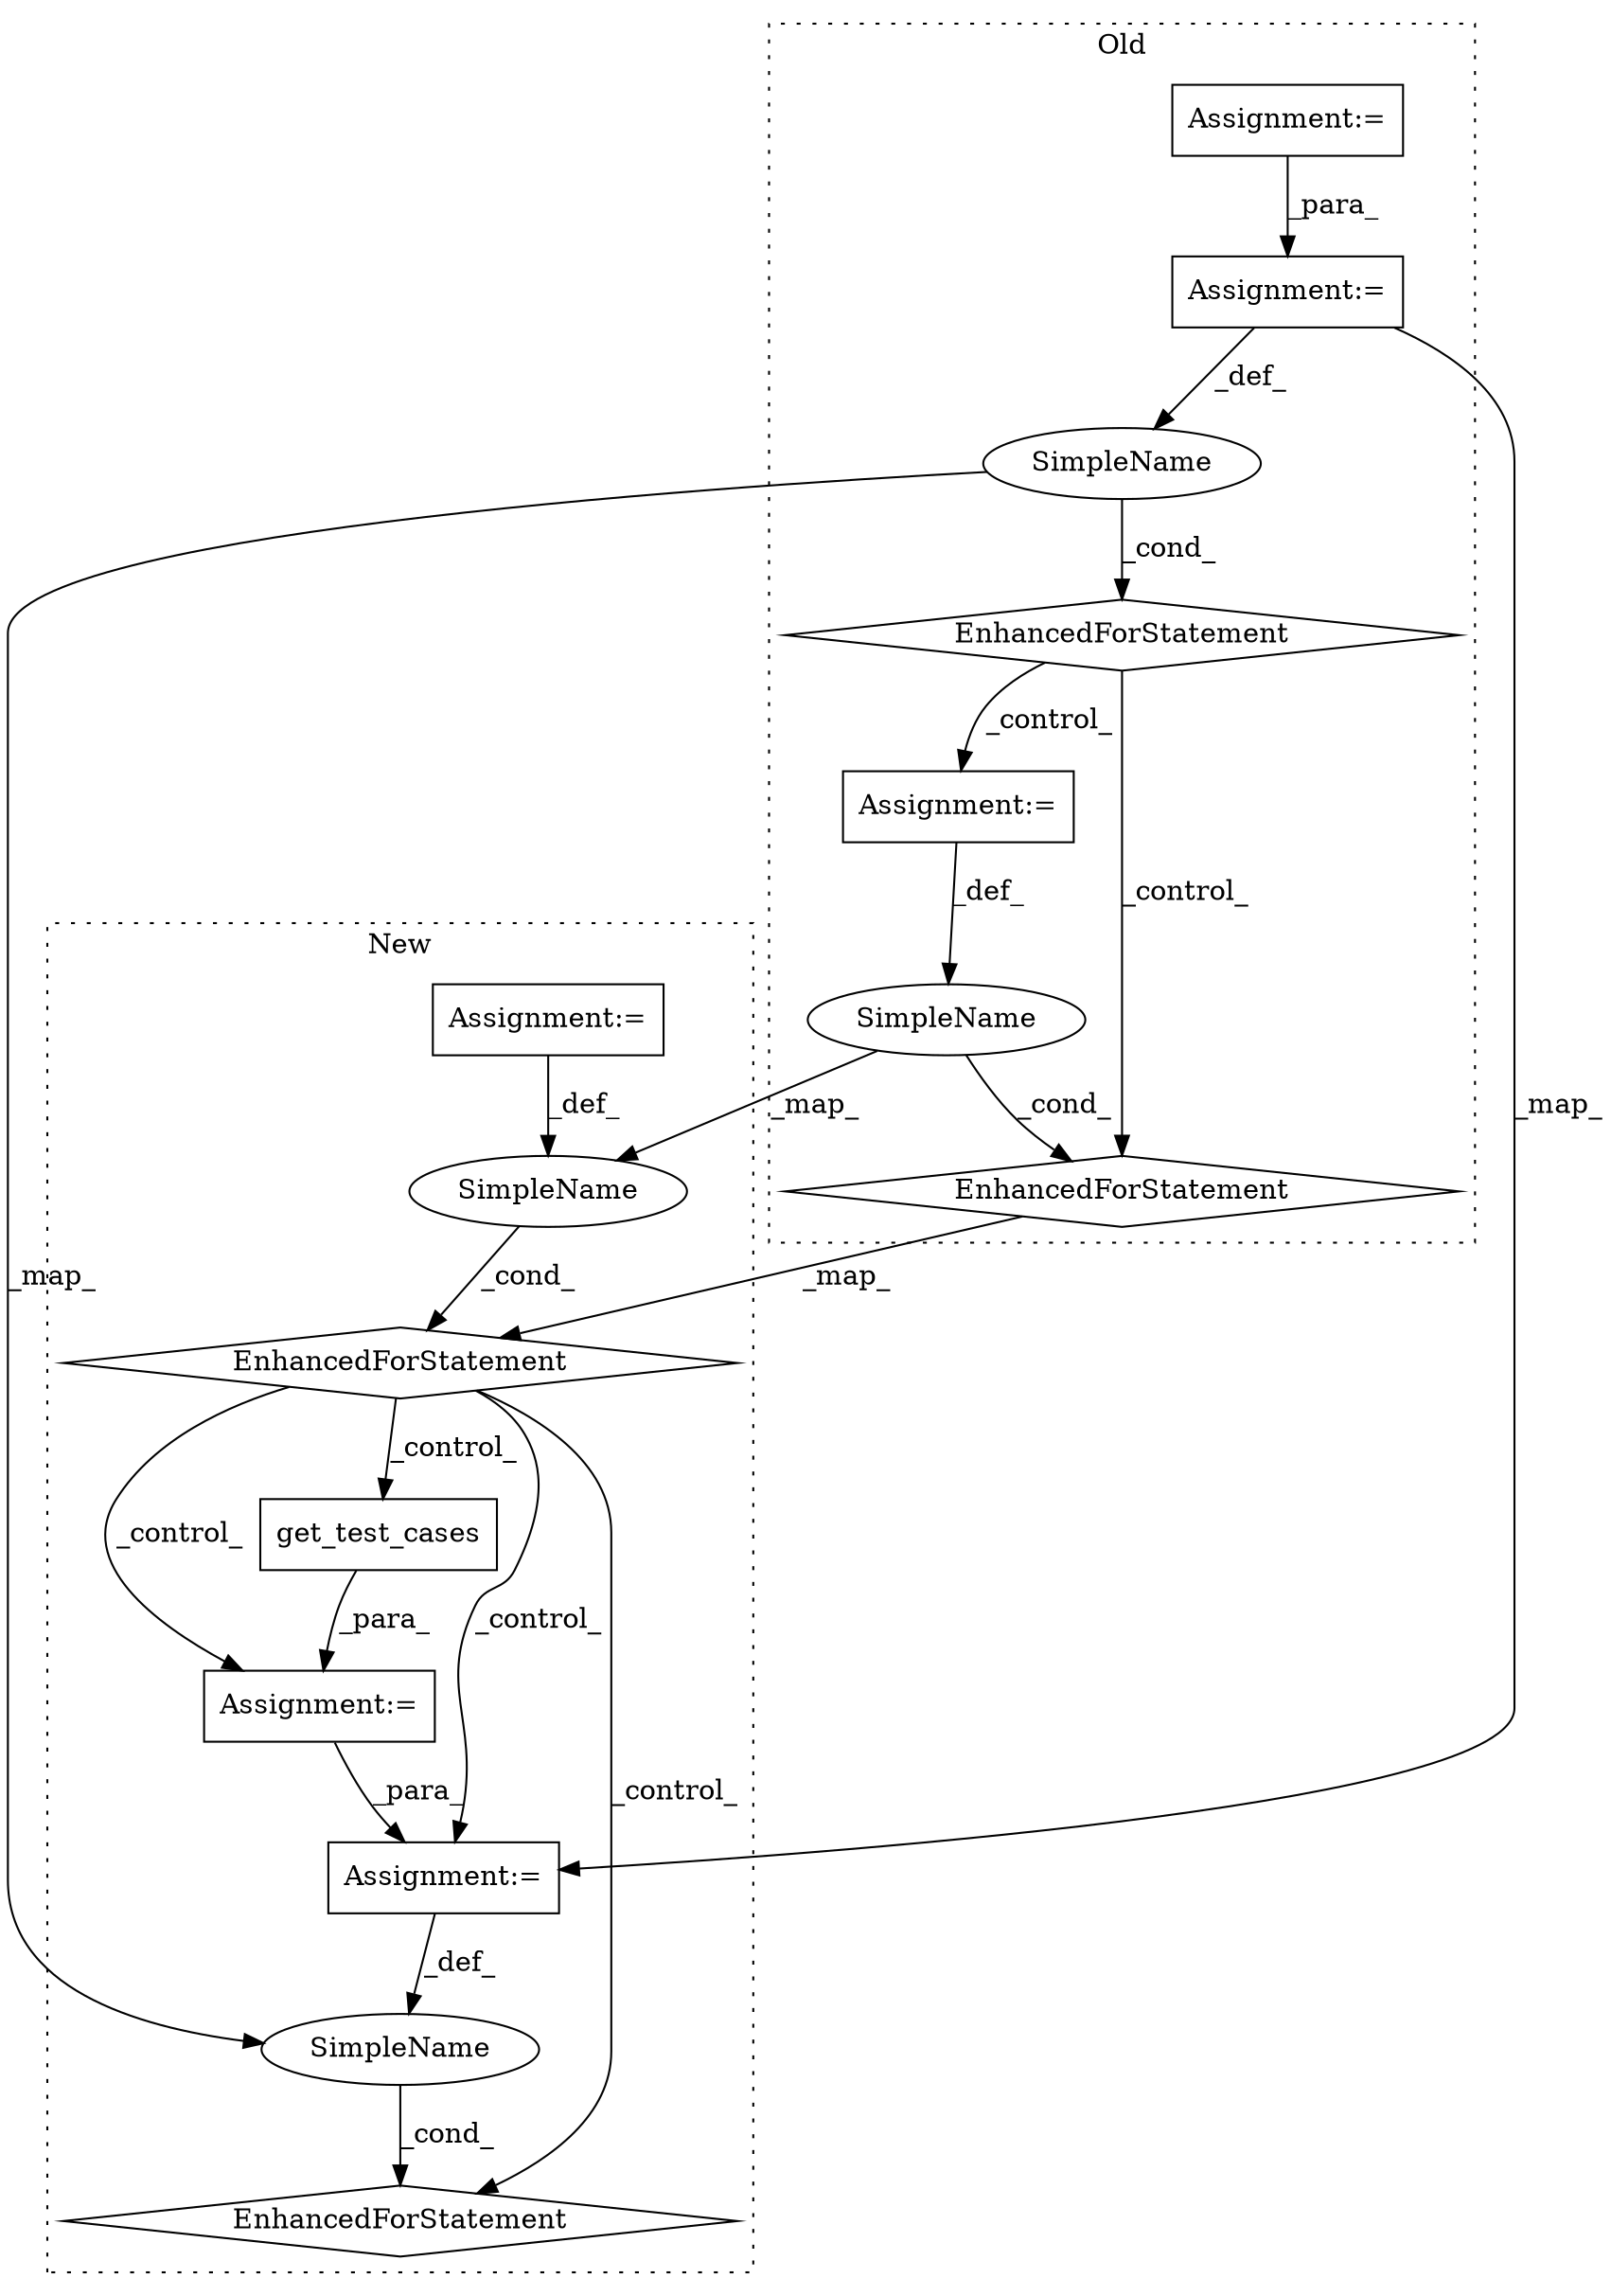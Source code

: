 digraph G {
subgraph cluster0 {
1 [label="EnhancedForStatement" a="70" s="15833,15938" l="78,2" shape="diamond"];
5 [label="Assignment:=" a="7" s="14676" l="1" shape="box"];
7 [label="Assignment:=" a="7" s="15833,15938" l="78,2" shape="box"];
8 [label="SimpleName" a="42" s="15915" l="10" shape="ellipse"];
10 [label="Assignment:=" a="7" s="15948,16021" l="57,2" shape="box"];
12 [label="SimpleName" a="42" s="16009" l="1" shape="ellipse"];
14 [label="EnhancedForStatement" a="70" s="15948,16021" l="57,2" shape="diamond"];
label = "Old";
style="dotted";
}
subgraph cluster1 {
2 [label="get_test_cases" a="32" s="17274" l="16" shape="box"];
3 [label="Assignment:=" a="7" s="17273" l="1" shape="box"];
4 [label="EnhancedForStatement" a="70" s="17298,17411" l="86,2" shape="diamond"];
6 [label="Assignment:=" a="7" s="17298,17411" l="86,2" shape="box"];
9 [label="SimpleName" a="42" s="17388" l="10" shape="ellipse"];
11 [label="SimpleName" a="42" s="17241" l="1" shape="ellipse"];
13 [label="Assignment:=" a="7" s="17184,17253" l="53,2" shape="box"];
15 [label="EnhancedForStatement" a="70" s="17184,17253" l="53,2" shape="diamond"];
label = "New";
style="dotted";
}
1 -> 14 [label="_control_"];
1 -> 10 [label="_control_"];
2 -> 3 [label="_para_"];
3 -> 6 [label="_para_"];
5 -> 7 [label="_para_"];
6 -> 9 [label="_def_"];
7 -> 8 [label="_def_"];
7 -> 6 [label="_map_"];
8 -> 9 [label="_map_"];
8 -> 1 [label="_cond_"];
9 -> 4 [label="_cond_"];
10 -> 12 [label="_def_"];
11 -> 15 [label="_cond_"];
12 -> 14 [label="_cond_"];
12 -> 11 [label="_map_"];
13 -> 11 [label="_def_"];
14 -> 15 [label="_map_"];
15 -> 6 [label="_control_"];
15 -> 2 [label="_control_"];
15 -> 3 [label="_control_"];
15 -> 4 [label="_control_"];
}